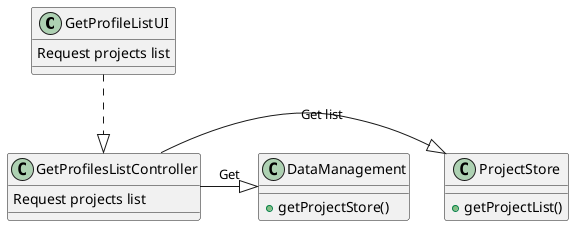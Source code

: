@startuml
'https://plantuml.com/class-diagram

GetProfileListUI ..|> GetProfilesListController
GetProfilesListController -|> ProjectStore : Get list
GetProfilesListController -|> DataManagement : Get



class GetProfileListUI {
Request projects list
}

class GetProfilesListController {
Request projects list
}

class DataManagement {
+ getProjectStore()
}

class ProjectStore {
+ getProjectList()
}


@enduml
